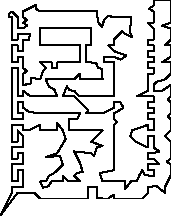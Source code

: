 unitsize(0.001cm);
// 51232.1
draw((200,400)--(0,0));
draw((0,0)--(300,400));
draw((300,400)--(400,400));
draw((400,400)--(600,400));
draw((600,400)--(700,300));
draw((700,300)--(800,300));
draw((800,300)--(900,300));
draw((900,300)--(1000,300));
draw((1000,300)--(1100,300));
draw((1100,300)--(1200,300));
draw((1200,300)--(1300,300));
draw((1300,300)--(1400,300));
draw((1400,300)--(1550,300));
draw((1550,300)--(1550,500));
draw((1550,500)--(1710,510));
draw((1710,510)--(1710,310));
draw((1710,310)--(1800,300));
draw((1800,300)--(1900,300));
draw((1900,300)--(2000,370));
draw((2000,370)--(2000,300));
draw((2000,300)--(2100,300));
draw((2100,300)--(2200,300));
draw((2200,300)--(2300,300));
draw((2300,300)--(2400,300));
draw((2400,300)--(2500,300));
draw((2500,300)--(2600,400));
draw((2600,400)--(2600,500));
draw((2600,500)--(2750,520));
draw((2750,520)--(2900,400));
draw((2900,400)--(2900,500));
draw((2900,500)--(3000,700));
draw((3000,700)--(3000,800));
draw((3000,800)--(3000,900));
draw((3000,900)--(2930,950));
draw((2930,950)--(3000,1000));
draw((3000,1000)--(3000,1100));
draw((3000,1100)--(3000,1200));
draw((3000,1200)--(3000,1300));
draw((3000,1300)--(2900,1400));
draw((2900,1400)--(3000,1500));
draw((3000,1500)--(3000,1600));
draw((3000,1600)--(3000,1700));
draw((3000,1700)--(2950,1750));
draw((2950,1750)--(3000,1800));
draw((3000,1800)--(3000,1900));
draw((3000,1900)--(3000,2000));
draw((3000,2000)--(2950,2050));
draw((2950,2050)--(3000,2100));
draw((3000,2100)--(3000,2200));
draw((3000,2200)--(3000,2300));
draw((3000,2300)--(2850,2200));
draw((2850,2200)--(2700,2200));
draw((2700,2200)--(2700,2300));
draw((2700,2300)--(2760,2360));
draw((2760,2360)--(2900,2400));
draw((2900,2400)--(3000,2500));
draw((3000,2500)--(3000,2600));
draw((3000,2600)--(3000,2700));
draw((3000,2700)--(2850,2700));
draw((2850,2700)--(3000,2800));
draw((3000,2800)--(3000,2900));
draw((3000,2900)--(3000,3000));
draw((3000,3000)--(2900,3000));
draw((2900,3000)--(3000,3100));
draw((3000,3100)--(3000,3200));
draw((3000,3200)--(3000,3300));
draw((3000,3300)--(2850,3350));
draw((2850,3350)--(3000,3400));
draw((3000,3400)--(3000,3500));
draw((3000,3500)--(3000,3600));
draw((3000,3600)--(3000,3700));
draw((3000,3700)--(3000,3800));
draw((3000,3800)--(2700,3800));
draw((2700,3800)--(2700,3700));
draw((2700,3700)--(2620,3650));
draw((2620,3650)--(2700,3600));
draw((2700,3600)--(2700,3500));
draw((2700,3500)--(2700,3400));
draw((2700,3400)--(2600,3400));
draw((2600,3400)--(2700,3300));
draw((2700,3300)--(2700,3200));
draw((2700,3200)--(2700,3100));
draw((2700,3100)--(2600,3100));
draw((2600,3100)--(2600,3000));
draw((2600,3000)--(2700,3000));
draw((2700,3000)--(2700,2900));
draw((2700,2900)--(2600,2900));
draw((2600,2900)--(2600,2800));
draw((2600,2800)--(2700,2800));
draw((2700,2800)--(2700,2700));
draw((2700,2700)--(2600,2700));
draw((2600,2700)--(2600,2600));
draw((2600,2600)--(2700,2600));
draw((2700,2600)--(2700,2500));
draw((2700,2500)--(2600,2500));
draw((2600,2500)--(2600,2400));
draw((2600,2400)--(2600,2300));
draw((2600,2300)--(2600,2200));
draw((2600,2200)--(2400,2100));
draw((2400,2100)--(2600,2100));
draw((2600,2100)--(2700,2100));
draw((2700,2100)--(2700,2000));
draw((2700,2000)--(2600,2000));
draw((2600,2000)--(2600,1900));
draw((2600,1900)--(2700,1900));
draw((2700,1900)--(2700,1800));
draw((2700,1800)--(2600,1800));
draw((2600,1800)--(2600,1700));
draw((2600,1700)--(2700,1700));
draw((2700,1700)--(2700,1600));
draw((2700,1600)--(2700,1500));
draw((2700,1500)--(2600,1500));
draw((2600,1500)--(2600,1600));
draw((2600,1600)--(2320,1500));
draw((2320,1500)--(2290,1400));
draw((2290,1400)--(2390,1300));
draw((2390,1300)--(2600,1200));
draw((2600,1200)--(2600,1300));
draw((2600,1300)--(2600,1400));
draw((2600,1400)--(2700,1400));
draw((2700,1400)--(2700,1300));
draw((2700,1300)--(2700,1200));
draw((2700,1200)--(2800,1130));
draw((2800,1130)--(2700,1100));
draw((2700,1100)--(2600,1100));
draw((2600,1100)--(2600,1000));
draw((2600,1000)--(2700,1000));
draw((2700,1000)--(2800,900));
draw((2800,900)--(2700,900));
draw((2700,900)--(2600,900));
draw((2600,900)--(2600,800));
draw((2600,800)--(2700,800));
draw((2700,800)--(2700,700));
draw((2700,700)--(2550,710));
draw((2550,710)--(2500,800));
draw((2500,800)--(2450,710));
draw((2450,710)--(2400,600));
draw((2400,600)--(2300,600));
draw((2300,600)--(2200,469));
draw((2200,469)--(2200,600));
draw((2200,600)--(2100,600));
draw((2100,600)--(2000,600));
draw((2000,600)--(1900,600));
draw((1900,600)--(1800,600));
draw((1800,600)--(1750,750));
draw((1750,750)--(2000,800));
draw((2000,800)--(2000,900));
draw((2000,900)--(2000,1000));
draw((2000,1000)--(2000,1100));
draw((2000,1100)--(2000,1200));
draw((2000,1200)--(2000,1300));
draw((2000,1300)--(2000,1400));
draw((2000,1400)--(2000,1500));
draw((2000,1500)--(2000,1600));
draw((2000,1600)--(2060,1650));
draw((2060,1650)--(2000,1700));
draw((2000,1700)--(2000,1800));
draw((2000,1800)--(2170,1900));
draw((2170,1900)--(2110,2000));
draw((2110,2000)--(2000,2000));
draw((2000,2000)--(2000,1900));
draw((2000,1900)--(1800,1800));
draw((1800,1800)--(1700,1800));
draw((1700,1800)--(1600,1800));
draw((1600,1800)--(1500,1800));
draw((1500,1800)--(1550,1850));
draw((1550,1850)--(1500,1900));
draw((1500,1900)--(1400,2000));
draw((1400,2000)--(1300,2100));
draw((1300,2100)--(1200,2100));
draw((1200,2100)--(1100,2100));
draw((1100,2100)--(1170,2280));
draw((1170,2280)--(1220,2210));
draw((1220,2210)--(1300,2200));
draw((1300,2200)--(1350,2140));
draw((1350,2140)--(1400,2100));
draw((1400,2100)--(1500,2100));
draw((1500,2100)--(1600,2100));
draw((1600,2100)--(1700,2100));
draw((1700,2100)--(1800,2100));
draw((1800,2100)--(2000,2100));
draw((2000,2100)--(2000,2200));
draw((2000,2200)--(2000,2300));
draw((2000,2300)--(2000,2400));
draw((2000,2400)--(2000,2500));
draw((2000,2500)--(2000,2600));
draw((2000,2600)--(2000,2700));
draw((2000,2700)--(1829,2700));
draw((1829,2700)--(1829,2800));
draw((1829,2800)--(2000,2800));
draw((2000,2800)--(2120,2750));
draw((2120,2750)--(2220,2820));
draw((2220,2820)--(2000,2900));
draw((2000,2900)--(1900,3000));
draw((1900,3000)--(2000,3000));
draw((2000,3000)--(2000,3100));
draw((2000,3100)--(2050,3150));
draw((2050,3150)--(2100,3200));
draw((2100,3200)--(2150,3250));
draw((2150,3250)--(2200,3200));
draw((2200,3200)--(2320,3150));
draw((2320,3150)--(2280,3250));
draw((2280,3250)--(2300,3400));
draw((2300,3400)--(2300,3500));
draw((2300,3500)--(2000,3500));
draw((2000,3500)--(1900,3520));
draw((1900,3520)--(1829,3450));
draw((1829,3450)--(1790,3330));
draw((1790,3330)--(1720,3409));
draw((1720,3409)--(1700,3600));
draw((1700,3600)--(1600,3600));
draw((1600,3600)--(1500,3600));
draw((1500,3600)--(1400,3600));
draw((1400,3600)--(1300,3600));
draw((1300,3600)--(1200,3600));
draw((1200,3600)--(1100,3600));
draw((1100,3600)--(1000,3600));
draw((1000,3600)--(900,3600));
draw((900,3600)--(800,3600));
draw((800,3600)--(700,3600));
draw((700,3600)--(620,3650));
draw((620,3650)--(620,3709));
draw((620,3709)--(400,3600));
draw((400,3600)--(400,3500));
draw((400,3500)--(469,3450));
draw((469,3450)--(400,3400));
draw((400,3400)--(469,3350));
draw((469,3350)--(400,3300));
draw((400,3300)--(300,3300));
draw((300,3300)--(300,3400));
draw((300,3400)--(300,3500));
draw((300,3500)--(200,3600));
draw((200,3600)--(150,3550));
draw((150,3550)--(150,3500));
draw((150,3500)--(200,3500));
draw((200,3500)--(200,3400));
draw((200,3400)--(200,3300));
draw((200,3300)--(200,3200));
draw((200,3200)--(200,3100));
draw((200,3100)--(300,3100));
draw((300,3100)--(300,3200));
draw((300,3200)--(400,3200));
draw((400,3200)--(520,3200));
draw((520,3200)--(500,3100));
draw((500,3100)--(400,3100));
draw((400,3100)--(400,3000));
draw((400,3000)--(400,2900));
draw((400,2900)--(300,2900));
draw((300,2900)--(300,3000));
draw((300,3000)--(200,3000));
draw((200,3000)--(200,2900));
draw((200,2900)--(200,2800));
draw((200,2800)--(200,2700));
draw((200,2700)--(300,2700));
draw((300,2700)--(300,2800));
draw((300,2800)--(400,2800));
draw((400,2800)--(400,2700));
draw((400,2700)--(400,2600));
draw((400,2600)--(469,2550));
draw((469,2550)--(400,2500));
draw((400,2500)--(400,2400));
draw((400,2400)--(400,2300));
draw((400,2300)--(540,2330));
draw((540,2330)--(540,2430));
draw((540,2430)--(700,2400));
draw((700,2400)--(750,2550));
draw((750,2550)--(800,2600));
draw((800,2600)--(700,2700));
draw((700,2700)--(800,2700));
draw((800,2700)--(900,2700));
draw((900,2700)--(910,2600));
draw((910,2600)--(1000,2600));
draw((1000,2600)--(1000,2700));
draw((1000,2700)--(1100,2700));
draw((1100,2700)--(1200,2700));
draw((1200,2700)--(1300,2700));
draw((1300,2700)--(1400,2700));
draw((1400,2700)--(1400,2820));
draw((1400,2820)--(1400,2900));
draw((1400,2900)--(1400,3000));
draw((1400,3000)--(1300,3000));
draw((1300,3000)--(1200,3000));
draw((1200,3000)--(1100,3000));
draw((1100,3000)--(1000,3000));
draw((1000,3000)--(900,3000));
draw((900,3000)--(800,3000));
draw((800,3000)--(700,3000));
draw((700,3000)--(700,3300));
draw((700,3300)--(800,3300));
draw((800,3300)--(900,3300));
draw((900,3300)--(1000,3300));
draw((1000,3300)--(1100,3300));
draw((1100,3300)--(1200,3300));
draw((1200,3300)--(1300,3300));
draw((1300,3300)--(1400,3300));
draw((1400,3300)--(1500,3300));
draw((1500,3300)--(1600,3300));
draw((1600,3300)--(1600,3000));
draw((1600,3000)--(1500,3000));
draw((1500,3000)--(1500,2860));
draw((1500,2860)--(1500,2800));
draw((1500,2800)--(1500,2700));
draw((1500,2700)--(1600,2700));
draw((1600,2700)--(1690,2680));
draw((1690,2680)--(1720,2610));
draw((1720,2610)--(1790,2580));
draw((1790,2580)--(1800,2400));
draw((1800,2400)--(1700,2400));
draw((1700,2400)--(1600,2400));
draw((1600,2400)--(1500,2400));
draw((1500,2400)--(1400,2400));
draw((1400,2400)--(1400,2500));
draw((1400,2500)--(1300,2400));
draw((1300,2400)--(1200,2400));
draw((1200,2400)--(1100,2400));
draw((1100,2400)--(1000,2400));
draw((1000,2400)--(900,2400));
draw((900,2400)--(800,2400));
draw((800,2400)--(850,2280));
draw((850,2280)--(950,2220));
draw((950,2220)--(1000,2100));
draw((1000,2100)--(900,2100));
draw((900,2100)--(800,2100));
draw((800,2100)--(700,2100));
draw((700,2100)--(530,2100));
draw((530,2100)--(400,2200));
draw((400,2200)--(400,2100));
draw((400,2100)--(300,2100));
draw((300,2100)--(300,2200));
draw((300,2200)--(300,2300));
draw((300,2300)--(300,2400));
draw((300,2400)--(300,2500));
draw((300,2500)--(300,2600));
draw((300,2600)--(200,2600));
draw((200,2600)--(200,2500));
draw((200,2500)--(200,2400));
draw((200,2400)--(200,2300));
draw((200,2300)--(200,2200));
draw((200,2200)--(200,2100));
draw((200,2100)--(200,2000));
draw((200,2000)--(200,1900));
draw((200,1900)--(200,1800));
draw((200,1800)--(200,1700));
draw((200,1700)--(300,1700));
draw((300,1700)--(400,1700));
draw((400,1700)--(400,1800));
draw((400,1800)--(300,1800));
draw((300,1800)--(300,1900));
draw((300,1900)--(300,2000));
draw((300,2000)--(400,2000));
draw((400,2000)--(400,1900));
draw((400,1900)--(500,1829));
draw((500,1829)--(700,1800));
draw((700,1800)--(800,1800));
draw((800,1800)--(900,1800));
draw((900,1800)--(1000,1800));
draw((1000,1800)--(1100,1800));
draw((1100,1800)--(1200,1800));
draw((1200,1800)--(1300,1800));
draw((1300,1800)--(1400,1800));
draw((1400,1800)--(1350,1700));
draw((1350,1700)--(1200,1700));
draw((1200,1700)--(1200,1500));
draw((1200,1500)--(1300,1500));
draw((1300,1500)--(1400,1500));
draw((1400,1500)--(1500,1500));
draw((1500,1500)--(1600,1500));
draw((1600,1500)--(1700,1500));
draw((1700,1500)--(1800,1500));
draw((1800,1500)--(1600,1300));
draw((1600,1300)--(1800,1230));
draw((1800,1230)--(1700,1200));
draw((1700,1200)--(1650,1050));
draw((1650,1050)--(1600,1100));
draw((1600,1100)--(1300,1130));
draw((1300,1130)--(1400,930));
draw((1400,930)--(1450,770));
draw((1450,770)--(1350,750));
draw((1350,750)--(1300,700));
draw((1300,700)--(1400,600));
draw((1400,600)--(1300,600));
draw((1300,600)--(1200,600));
draw((1200,600)--(1100,700));
draw((1100,700)--(1100,600));
draw((1100,600)--(1000,600));
draw((1000,600)--(900,600));
draw((900,600)--(850,520));
draw((850,520)--(750,490));
draw((750,490)--(700,600));
draw((700,600)--(800,600));
draw((800,600)--(850,700));
draw((850,700)--(939,740));
draw((939,740)--(1100,900));
draw((1100,900)--(1050,1050));
draw((1050,1050)--(800,1030));
draw((800,1030)--(1000,1100));
draw((1000,1100)--(1150,1350));
draw((1150,1350)--(1100,1500));
draw((1100,1500)--(1000,1629));
draw((1000,1629)--(1000,1500));
draw((1000,1500)--(900,1500));
draw((900,1500)--(800,1500));
draw((800,1500)--(700,1500));
draw((700,1500)--(700,1600));
draw((700,1600)--(500,1500));
draw((500,1500)--(400,1500));
draw((400,1500)--(400,1600));
draw((400,1600)--(300,1600));
draw((300,1600)--(200,1600));
draw((200,1600)--(200,1500));
draw((200,1500)--(200,1400));
draw((200,1400)--(200,1300));
draw((200,1300)--(300,1300));
draw((300,1300)--(300,1400));
draw((300,1400)--(300,1500));
draw((300,1500)--(400,1400));
draw((400,1400)--(400,1300));
draw((400,1300)--(400,1200));
draw((400,1200)--(300,1200));
draw((300,1200)--(200,1200));
draw((200,1200)--(200,1100));
draw((200,1100)--(200,1000));
draw((200,1000)--(300,1000));
draw((300,1000)--(300,1100));
draw((300,1100)--(400,1100));
draw((400,1100)--(400,1000));
draw((400,1000)--(400,900));
draw((400,900)--(300,900));
draw((300,900)--(200,900));
draw((200,900)--(200,800));
draw((200,800)--(200,700));
draw((200,700)--(200,600));
draw((200,600)--(300,600));
draw((300,600)--(300,700));
draw((300,700)--(300,800));
draw((300,800)--(400,800));
draw((400,800)--(400,700));
draw((400,700)--(400,600));
draw((400,600)--(400,500));
draw((400,500)--(300,500));
draw((300,500)--(200,500));
draw((200,500)--(200,400));

